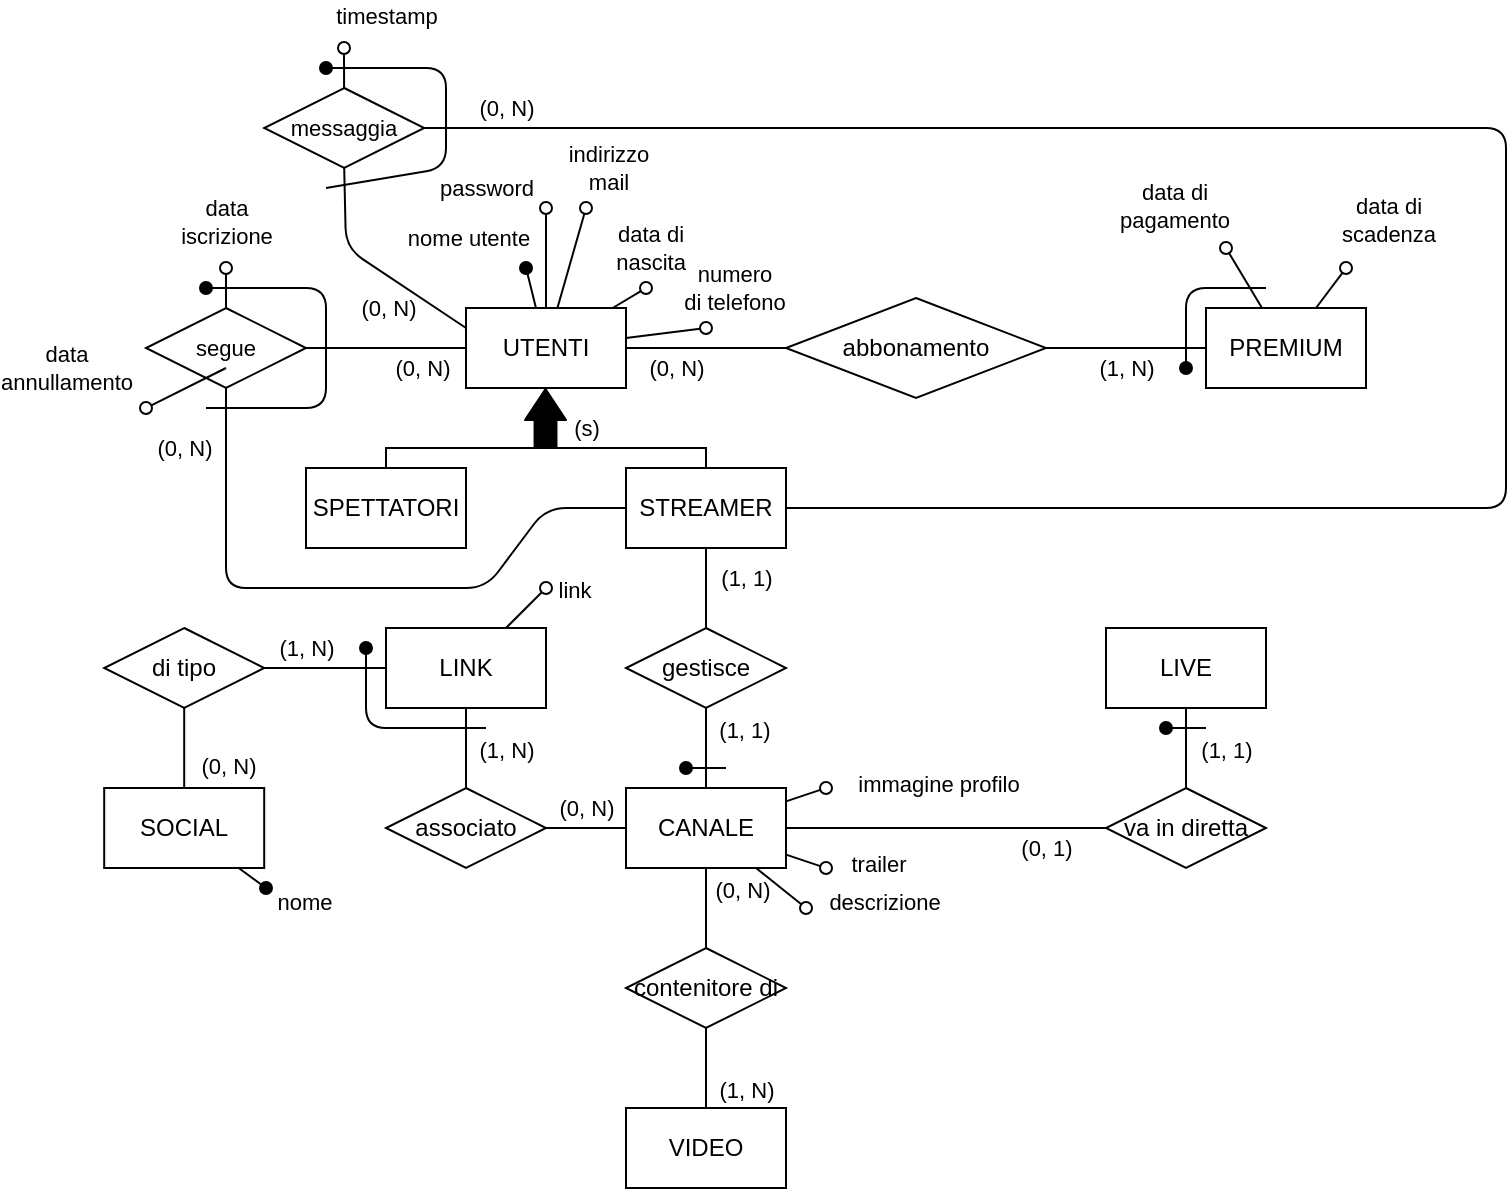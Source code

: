<mxfile>
    <diagram id="4_nfnfdhDg5d41BVBWpk" name="Page-1">
        <mxGraphModel dx="568" dy="1175" grid="1" gridSize="10" guides="1" tooltips="1" connect="1" arrows="1" fold="1" page="1" pageScale="1" pageWidth="1169" pageHeight="827" math="0" shadow="0">
            <root>
                <mxCell id="0"/>
                <mxCell id="1" parent="0"/>
                <mxCell id="103" style="edgeStyle=none;shape=connector;rounded=1;fillStyle=auto;html=1;exitX=0;exitY=0.25;exitDx=0;exitDy=0;entryX=0.5;entryY=1;entryDx=0;entryDy=0;labelBackgroundColor=default;strokeColor=default;strokeWidth=1;fontFamily=Helvetica;fontSize=11;fontColor=default;endArrow=none;endFill=0;startSize=6;endSize=6;fillColor=#000000;" edge="1" parent="1" source="2" target="95">
                    <mxGeometry relative="1" as="geometry">
                        <Array as="points">
                            <mxPoint x="260" y="90"/>
                        </Array>
                    </mxGeometry>
                </mxCell>
                <mxCell id="108" value="(0, N)" style="edgeLabel;html=1;align=center;verticalAlign=middle;resizable=0;points=[];fontSize=11;fontFamily=Helvetica;fontColor=default;" vertex="1" connectable="0" parent="103">
                    <mxGeometry x="-0.475" relative="1" as="geometry">
                        <mxPoint x="-15" y="6" as="offset"/>
                    </mxGeometry>
                </mxCell>
                <mxCell id="2" value="UTENTI" style="rounded=0;whiteSpace=wrap;html=1;" vertex="1" parent="1">
                    <mxGeometry x="320" y="120" width="80" height="40" as="geometry"/>
                </mxCell>
                <mxCell id="3" value="SPETTATORI" style="rounded=0;whiteSpace=wrap;html=1;" vertex="1" parent="1">
                    <mxGeometry x="240" y="200" width="80" height="40" as="geometry"/>
                </mxCell>
                <mxCell id="43" value="" style="edgeStyle=none;shape=connector;rounded=1;fillStyle=auto;html=1;labelBackgroundColor=default;strokeColor=default;strokeWidth=1;fontFamily=Helvetica;fontSize=11;fontColor=default;endArrow=none;startSize=6;endSize=6;fillColor=#000000;" edge="1" parent="1" source="4" target="39">
                    <mxGeometry relative="1" as="geometry"/>
                </mxCell>
                <mxCell id="44" value="(1, 1)" style="edgeLabel;html=1;align=center;verticalAlign=middle;resizable=0;points=[];fontSize=11;fontFamily=Helvetica;fontColor=default;" vertex="1" connectable="0" parent="43">
                    <mxGeometry x="-0.268" y="1" relative="1" as="geometry">
                        <mxPoint x="19" as="offset"/>
                    </mxGeometry>
                </mxCell>
                <mxCell id="4" value="STREAMER" style="rounded=0;whiteSpace=wrap;html=1;" vertex="1" parent="1">
                    <mxGeometry x="400" y="200" width="80" height="40" as="geometry"/>
                </mxCell>
                <mxCell id="9" value="" style="edgeStyle=elbowEdgeStyle;elbow=vertical;endArrow=none;html=1;curved=0;rounded=0;endSize=8;startSize=8;strokeWidth=1;endFill=0;entryX=0.5;entryY=1;entryDx=0;entryDy=0;exitX=0.5;exitY=0;exitDx=0;exitDy=0;" edge="1" parent="1" source="3" target="2">
                    <mxGeometry width="50" height="50" relative="1" as="geometry">
                        <mxPoint x="370" y="260" as="sourcePoint"/>
                        <mxPoint x="420" y="210" as="targetPoint"/>
                        <Array as="points">
                            <mxPoint x="320" y="190"/>
                        </Array>
                    </mxGeometry>
                </mxCell>
                <mxCell id="10" value="" style="edgeStyle=elbowEdgeStyle;elbow=vertical;endArrow=none;html=1;curved=0;rounded=0;endSize=8;startSize=8;strokeWidth=1;endFill=0;entryX=0.5;entryY=1;entryDx=0;entryDy=0;exitX=0.5;exitY=0;exitDx=0;exitDy=0;" edge="1" parent="1" source="4" target="2">
                    <mxGeometry width="50" height="50" relative="1" as="geometry">
                        <mxPoint x="290" y="210" as="sourcePoint"/>
                        <mxPoint x="370" y="170" as="targetPoint"/>
                        <Array as="points">
                            <mxPoint x="410" y="190"/>
                            <mxPoint x="330" y="200"/>
                        </Array>
                    </mxGeometry>
                </mxCell>
                <mxCell id="11" value="(s)" style="shape=flexArrow;endArrow=classic;html=1;strokeWidth=1;startSize=0;endSize=4.833;width=10.952;endWidth=8.594;fillColor=#000000;fillStyle=auto;" edge="1" parent="1">
                    <mxGeometry x="-0.333" y="-20" width="50" height="50" relative="1" as="geometry">
                        <mxPoint x="359.76" y="190" as="sourcePoint"/>
                        <mxPoint x="359.76" y="160" as="targetPoint"/>
                        <mxPoint as="offset"/>
                    </mxGeometry>
                </mxCell>
                <mxCell id="12" value="" style="endArrow=oval;html=1;fillStyle=auto;strokeWidth=1;startSize=6;endSize=6;fillColor=#000000;startArrow=none;startFill=0;endFill=1;" edge="1" parent="1" source="2">
                    <mxGeometry width="50" height="50" relative="1" as="geometry">
                        <mxPoint x="470" y="310" as="sourcePoint"/>
                        <mxPoint x="350" y="100" as="targetPoint"/>
                    </mxGeometry>
                </mxCell>
                <mxCell id="13" value="nome utente" style="edgeLabel;html=1;align=center;verticalAlign=middle;resizable=0;points=[];" vertex="1" connectable="0" parent="12">
                    <mxGeometry x="0.479" y="1" relative="1" as="geometry">
                        <mxPoint x="-30" y="-21" as="offset"/>
                    </mxGeometry>
                </mxCell>
                <mxCell id="14" value="" style="endArrow=oval;html=1;fillStyle=auto;strokeWidth=1;startSize=6;endSize=6;fillColor=#000000;startArrow=none;startFill=0;endFill=0;" edge="1" parent="1" source="2">
                    <mxGeometry width="50" height="50" relative="1" as="geometry">
                        <mxPoint x="330" y="136.667" as="sourcePoint"/>
                        <mxPoint x="360" y="70" as="targetPoint"/>
                    </mxGeometry>
                </mxCell>
                <mxCell id="15" value="password" style="edgeLabel;html=1;align=center;verticalAlign=middle;resizable=0;points=[];" vertex="1" connectable="0" parent="14">
                    <mxGeometry x="0.479" y="1" relative="1" as="geometry">
                        <mxPoint x="-29" y="-23" as="offset"/>
                    </mxGeometry>
                </mxCell>
                <mxCell id="17" value="" style="endArrow=oval;html=1;fillStyle=auto;strokeWidth=1;startSize=6;endSize=6;fillColor=#000000;startArrow=none;startFill=0;endFill=0;" edge="1" parent="1" source="2">
                    <mxGeometry width="50" height="50" relative="1" as="geometry">
                        <mxPoint x="345" y="130" as="sourcePoint"/>
                        <mxPoint x="380" y="70" as="targetPoint"/>
                    </mxGeometry>
                </mxCell>
                <mxCell id="18" value="indirizzo&lt;br&gt;mail" style="edgeLabel;html=1;align=center;verticalAlign=middle;resizable=0;points=[];" vertex="1" connectable="0" parent="17">
                    <mxGeometry x="0.479" y="1" relative="1" as="geometry">
                        <mxPoint x="15" y="-33" as="offset"/>
                    </mxGeometry>
                </mxCell>
                <mxCell id="19" value="" style="endArrow=oval;html=1;fillStyle=auto;strokeWidth=1;startSize=6;endSize=6;fillColor=#000000;startArrow=none;startFill=0;endFill=0;" edge="1" parent="1" source="2">
                    <mxGeometry width="50" height="50" relative="1" as="geometry">
                        <mxPoint x="355" y="140" as="sourcePoint"/>
                        <mxPoint x="440" y="130" as="targetPoint"/>
                    </mxGeometry>
                </mxCell>
                <mxCell id="20" value="numero &lt;br&gt;di telefono" style="edgeLabel;html=1;align=center;verticalAlign=middle;resizable=0;points=[];" vertex="1" connectable="0" parent="19">
                    <mxGeometry x="0.479" y="1" relative="1" as="geometry">
                        <mxPoint x="24" y="-21" as="offset"/>
                    </mxGeometry>
                </mxCell>
                <mxCell id="21" value="" style="endArrow=oval;html=1;fillStyle=auto;strokeWidth=1;startSize=6;endSize=6;fillColor=#000000;startArrow=none;startFill=0;endFill=0;" edge="1" parent="1" source="2">
                    <mxGeometry width="50" height="50" relative="1" as="geometry">
                        <mxPoint x="365" y="150" as="sourcePoint"/>
                        <mxPoint x="410" y="110" as="targetPoint"/>
                    </mxGeometry>
                </mxCell>
                <mxCell id="22" value="data di &lt;br&gt;nascita" style="edgeLabel;html=1;align=center;verticalAlign=middle;resizable=0;points=[];" vertex="1" connectable="0" parent="21">
                    <mxGeometry x="0.479" y="1" relative="1" as="geometry">
                        <mxPoint x="6" y="-22" as="offset"/>
                    </mxGeometry>
                </mxCell>
                <mxCell id="23" value="abbonamento" style="rhombus;whiteSpace=wrap;html=1;" vertex="1" parent="1">
                    <mxGeometry x="480" y="115" width="130" height="50" as="geometry"/>
                </mxCell>
                <mxCell id="25" value="" style="endArrow=none;html=1;fillStyle=auto;strokeWidth=1;startSize=6;endSize=6;fillColor=#000000;exitX=0;exitY=0.5;exitDx=0;exitDy=0;entryX=1;entryY=0.5;entryDx=0;entryDy=0;" edge="1" parent="1" source="23" target="2">
                    <mxGeometry width="50" height="50" relative="1" as="geometry">
                        <mxPoint x="500" y="140" as="sourcePoint"/>
                        <mxPoint x="550" y="90" as="targetPoint"/>
                    </mxGeometry>
                </mxCell>
                <mxCell id="26" value="(0, N)" style="edgeLabel;html=1;align=center;verticalAlign=middle;resizable=0;points=[];" vertex="1" connectable="0" parent="25">
                    <mxGeometry x="0.545" relative="1" as="geometry">
                        <mxPoint x="7" y="10" as="offset"/>
                    </mxGeometry>
                </mxCell>
                <mxCell id="29" value="" style="endArrow=none;html=1;fillStyle=auto;strokeWidth=1;startSize=6;endSize=6;fillColor=#000000;exitX=0;exitY=0.5;exitDx=0;exitDy=0;entryX=1;entryY=0.5;entryDx=0;entryDy=0;" edge="1" parent="1" source="31" target="23">
                    <mxGeometry width="50" height="50" relative="1" as="geometry">
                        <mxPoint x="490" y="150" as="sourcePoint"/>
                        <mxPoint x="410" y="150" as="targetPoint"/>
                    </mxGeometry>
                </mxCell>
                <mxCell id="30" value="(1, N)" style="edgeLabel;html=1;align=center;verticalAlign=middle;resizable=0;points=[];" vertex="1" connectable="0" parent="29">
                    <mxGeometry x="0.545" relative="1" as="geometry">
                        <mxPoint x="22" y="10" as="offset"/>
                    </mxGeometry>
                </mxCell>
                <mxCell id="31" value="PREMIUM" style="rounded=0;whiteSpace=wrap;html=1;" vertex="1" parent="1">
                    <mxGeometry x="690" y="120" width="80" height="40" as="geometry"/>
                </mxCell>
                <mxCell id="33" value="" style="endArrow=oval;html=1;fillStyle=auto;strokeWidth=1;startSize=6;endSize=6;fillColor=#000000;startArrow=none;startFill=0;endFill=0;" edge="1" parent="1" source="31">
                    <mxGeometry width="50" height="50" relative="1" as="geometry">
                        <mxPoint x="690" y="120" as="sourcePoint"/>
                        <mxPoint x="700" y="90" as="targetPoint"/>
                    </mxGeometry>
                </mxCell>
                <mxCell id="34" value="data di&lt;br&gt;pagamento" style="edgeLabel;html=1;align=center;verticalAlign=middle;resizable=0;points=[];" vertex="1" connectable="0" parent="33">
                    <mxGeometry x="0.479" y="1" relative="1" as="geometry">
                        <mxPoint x="-30" y="-29" as="offset"/>
                    </mxGeometry>
                </mxCell>
                <mxCell id="35" value="" style="endArrow=oval;html=1;fillStyle=auto;strokeWidth=1;startSize=6;endSize=6;fillColor=#000000;startArrow=none;startFill=0;endFill=1;jumpStyle=none;" edge="1" parent="1">
                    <mxGeometry width="50" height="50" relative="1" as="geometry">
                        <mxPoint x="720" y="110" as="sourcePoint"/>
                        <mxPoint x="680" y="150" as="targetPoint"/>
                        <Array as="points">
                            <mxPoint x="680" y="110"/>
                        </Array>
                    </mxGeometry>
                </mxCell>
                <mxCell id="37" value="" style="endArrow=oval;html=1;fillStyle=auto;strokeWidth=1;startSize=6;endSize=6;fillColor=#000000;startArrow=none;startFill=0;endFill=0;" edge="1" parent="1" source="31">
                    <mxGeometry width="50" height="50" relative="1" as="geometry">
                        <mxPoint x="728" y="130" as="sourcePoint"/>
                        <mxPoint x="760" y="100" as="targetPoint"/>
                    </mxGeometry>
                </mxCell>
                <mxCell id="38" value="data di&lt;br&gt;scadenza" style="edgeLabel;html=1;align=center;verticalAlign=middle;resizable=0;points=[];" vertex="1" connectable="0" parent="37">
                    <mxGeometry x="0.479" y="1" relative="1" as="geometry">
                        <mxPoint x="25" y="-29" as="offset"/>
                    </mxGeometry>
                </mxCell>
                <mxCell id="49" value="" style="edgeStyle=none;shape=connector;rounded=1;fillStyle=auto;html=1;labelBackgroundColor=default;strokeColor=default;strokeWidth=1;fontFamily=Helvetica;fontSize=11;fontColor=default;endArrow=none;startSize=6;endSize=6;fillColor=#000000;" edge="1" parent="1" source="39" target="47">
                    <mxGeometry relative="1" as="geometry"/>
                </mxCell>
                <mxCell id="50" value="(1, 1)" style="edgeLabel;html=1;align=center;verticalAlign=middle;resizable=0;points=[];fontSize=11;fontFamily=Helvetica;fontColor=default;" vertex="1" connectable="0" parent="49">
                    <mxGeometry x="-0.327" y="1" relative="1" as="geometry">
                        <mxPoint x="18" y="-3" as="offset"/>
                    </mxGeometry>
                </mxCell>
                <mxCell id="39" value="gestisce" style="rhombus;whiteSpace=wrap;html=1;" vertex="1" parent="1">
                    <mxGeometry x="400" y="280" width="80" height="40" as="geometry"/>
                </mxCell>
                <mxCell id="45" value="" style="edgeStyle=none;shape=connector;rounded=1;fillStyle=auto;html=1;labelBackgroundColor=default;strokeColor=default;strokeWidth=1;fontFamily=Helvetica;fontSize=11;fontColor=default;endArrow=none;startSize=6;endSize=6;fillColor=#000000;entryX=0.5;entryY=0;entryDx=0;entryDy=0;exitX=0.5;exitY=1;exitDx=0;exitDy=0;" edge="1" parent="1" source="47" target="48">
                    <mxGeometry relative="1" as="geometry">
                        <mxPoint x="441" y="400" as="sourcePoint"/>
                        <mxPoint x="441" y="440" as="targetPoint"/>
                    </mxGeometry>
                </mxCell>
                <mxCell id="51" value="(0, N)" style="edgeLabel;html=1;align=center;verticalAlign=middle;resizable=0;points=[];fontSize=11;fontFamily=Helvetica;fontColor=default;" vertex="1" connectable="0" parent="45">
                    <mxGeometry x="-0.303" relative="1" as="geometry">
                        <mxPoint x="18" y="-3" as="offset"/>
                    </mxGeometry>
                </mxCell>
                <mxCell id="47" value="CANALE" style="rounded=0;whiteSpace=wrap;html=1;" vertex="1" parent="1">
                    <mxGeometry x="400" y="360" width="80" height="40" as="geometry"/>
                </mxCell>
                <mxCell id="48" value="contenitore di" style="rhombus;whiteSpace=wrap;html=1;" vertex="1" parent="1">
                    <mxGeometry x="400" y="440" width="80" height="40" as="geometry"/>
                </mxCell>
                <mxCell id="52" value="" style="endArrow=oval;html=1;fillStyle=auto;strokeWidth=1;startSize=6;endSize=6;fillColor=#000000;startArrow=none;startFill=0;endFill=0;" edge="1" parent="1" source="47">
                    <mxGeometry width="50" height="50" relative="1" as="geometry">
                        <mxPoint x="490" y="386.427" as="sourcePoint"/>
                        <mxPoint x="500" y="360" as="targetPoint"/>
                    </mxGeometry>
                </mxCell>
                <mxCell id="53" value="immagine profilo" style="edgeLabel;html=1;align=center;verticalAlign=middle;resizable=0;points=[];" vertex="1" connectable="0" parent="52">
                    <mxGeometry x="0.479" y="1" relative="1" as="geometry">
                        <mxPoint x="61" y="-3" as="offset"/>
                    </mxGeometry>
                </mxCell>
                <mxCell id="54" value="" style="endArrow=oval;html=1;fillStyle=auto;strokeWidth=1;startSize=6;endSize=6;fillColor=#000000;startArrow=none;startFill=0;endFill=1;" edge="1" parent="1">
                    <mxGeometry width="50" height="50" relative="1" as="geometry">
                        <mxPoint x="450" y="350" as="sourcePoint"/>
                        <mxPoint x="430" y="350" as="targetPoint"/>
                    </mxGeometry>
                </mxCell>
                <mxCell id="56" value="" style="endArrow=oval;html=1;fillStyle=auto;strokeWidth=1;startSize=6;endSize=6;fillColor=#000000;startArrow=none;startFill=0;endFill=0;" edge="1" parent="1" source="47">
                    <mxGeometry width="50" height="50" relative="1" as="geometry">
                        <mxPoint x="490" y="370" as="sourcePoint"/>
                        <mxPoint x="500" y="400" as="targetPoint"/>
                    </mxGeometry>
                </mxCell>
                <mxCell id="57" value="trailer" style="edgeLabel;html=1;align=center;verticalAlign=middle;resizable=0;points=[];" vertex="1" connectable="0" parent="56">
                    <mxGeometry x="0.479" y="1" relative="1" as="geometry">
                        <mxPoint x="31" as="offset"/>
                    </mxGeometry>
                </mxCell>
                <mxCell id="58" value="" style="endArrow=oval;html=1;fillStyle=auto;strokeWidth=1;startSize=6;endSize=6;fillColor=#000000;startArrow=none;startFill=0;endFill=0;" edge="1" parent="1" source="47">
                    <mxGeometry width="50" height="50" relative="1" as="geometry">
                        <mxPoint x="500" y="380" as="sourcePoint"/>
                        <mxPoint x="490" y="420" as="targetPoint"/>
                    </mxGeometry>
                </mxCell>
                <mxCell id="59" value="descrizione" style="edgeLabel;html=1;align=center;verticalAlign=middle;resizable=0;points=[];" vertex="1" connectable="0" parent="58">
                    <mxGeometry x="0.479" y="1" relative="1" as="geometry">
                        <mxPoint x="45" y="3" as="offset"/>
                    </mxGeometry>
                </mxCell>
                <mxCell id="61" value="" style="edgeStyle=none;shape=connector;rounded=1;fillStyle=auto;html=1;labelBackgroundColor=default;strokeColor=default;strokeWidth=1;fontFamily=Helvetica;fontSize=11;fontColor=default;endArrow=none;endFill=0;startSize=6;endSize=6;fillColor=#000000;" edge="1" parent="1" source="60" target="47">
                    <mxGeometry relative="1" as="geometry"/>
                </mxCell>
                <mxCell id="62" value="(0, N)" style="edgeLabel;html=1;align=center;verticalAlign=middle;resizable=0;points=[];fontSize=11;fontFamily=Helvetica;fontColor=default;" vertex="1" connectable="0" parent="61">
                    <mxGeometry x="-0.3" y="1" relative="1" as="geometry">
                        <mxPoint x="6" y="-9" as="offset"/>
                    </mxGeometry>
                </mxCell>
                <mxCell id="64" value="" style="edgeStyle=none;shape=connector;rounded=1;fillStyle=auto;html=1;labelBackgroundColor=default;strokeColor=default;strokeWidth=1;fontFamily=Helvetica;fontSize=11;fontColor=default;endArrow=none;endFill=0;startSize=6;endSize=6;fillColor=#000000;" edge="1" parent="1" source="60" target="63">
                    <mxGeometry relative="1" as="geometry"/>
                </mxCell>
                <mxCell id="65" value="(1, N)" style="edgeLabel;html=1;align=center;verticalAlign=middle;resizable=0;points=[];fontSize=11;fontFamily=Helvetica;fontColor=default;" vertex="1" connectable="0" parent="64">
                    <mxGeometry x="0.426" y="1" relative="1" as="geometry">
                        <mxPoint x="21" y="9" as="offset"/>
                    </mxGeometry>
                </mxCell>
                <mxCell id="60" value="associato" style="rhombus;whiteSpace=wrap;html=1;" vertex="1" parent="1">
                    <mxGeometry x="280" y="360" width="80" height="40" as="geometry"/>
                </mxCell>
                <mxCell id="63" value="LINK" style="rounded=0;whiteSpace=wrap;html=1;" vertex="1" parent="1">
                    <mxGeometry x="280" y="280" width="80" height="40" as="geometry"/>
                </mxCell>
                <mxCell id="66" value="" style="endArrow=oval;html=1;fillStyle=auto;strokeWidth=1;startSize=6;endSize=6;fillColor=#000000;startArrow=none;startFill=0;endFill=0;" edge="1" parent="1" source="63">
                    <mxGeometry width="50" height="50" relative="1" as="geometry">
                        <mxPoint x="340" y="300" as="sourcePoint"/>
                        <mxPoint x="360" y="260" as="targetPoint"/>
                    </mxGeometry>
                </mxCell>
                <mxCell id="67" value="link" style="edgeLabel;html=1;align=center;verticalAlign=middle;resizable=0;points=[];" vertex="1" connectable="0" parent="66">
                    <mxGeometry x="0.479" y="1" relative="1" as="geometry">
                        <mxPoint x="20" y="-4" as="offset"/>
                    </mxGeometry>
                </mxCell>
                <mxCell id="70" value="" style="edgeStyle=none;shape=connector;rounded=1;fillStyle=auto;html=1;labelBackgroundColor=default;strokeColor=default;strokeWidth=1;fontFamily=Helvetica;fontSize=11;fontColor=default;endArrow=none;endFill=0;startSize=6;endSize=6;fillColor=#000000;" edge="1" parent="1" source="72" target="73">
                    <mxGeometry relative="1" as="geometry"/>
                </mxCell>
                <mxCell id="71" value="(0, N)" style="edgeLabel;html=1;align=center;verticalAlign=middle;resizable=0;points=[];fontSize=11;fontFamily=Helvetica;fontColor=default;" vertex="1" connectable="0" parent="70">
                    <mxGeometry x="0.426" y="1" relative="1" as="geometry">
                        <mxPoint x="21" as="offset"/>
                    </mxGeometry>
                </mxCell>
                <mxCell id="76" value="" style="edgeStyle=none;shape=connector;rounded=1;fillStyle=auto;html=1;labelBackgroundColor=default;strokeColor=default;strokeWidth=1;fontFamily=Helvetica;fontSize=11;fontColor=default;endArrow=none;endFill=0;startSize=6;endSize=6;fillColor=#000000;" edge="1" parent="1" source="72" target="63">
                    <mxGeometry relative="1" as="geometry"/>
                </mxCell>
                <mxCell id="77" value="(1, N)" style="edgeLabel;html=1;align=center;verticalAlign=middle;resizable=0;points=[];fontSize=11;fontFamily=Helvetica;fontColor=default;" vertex="1" connectable="0" parent="76">
                    <mxGeometry x="-0.252" y="2" relative="1" as="geometry">
                        <mxPoint x="-2" y="-8" as="offset"/>
                    </mxGeometry>
                </mxCell>
                <mxCell id="72" value="di tipo" style="rhombus;whiteSpace=wrap;html=1;" vertex="1" parent="1">
                    <mxGeometry x="139.1" y="280" width="80" height="40" as="geometry"/>
                </mxCell>
                <mxCell id="73" value="SOCIAL" style="rounded=0;whiteSpace=wrap;html=1;" vertex="1" parent="1">
                    <mxGeometry x="139.1" y="360" width="80" height="40" as="geometry"/>
                </mxCell>
                <mxCell id="74" value="" style="endArrow=oval;html=1;fillStyle=auto;strokeWidth=1;startSize=6;endSize=6;fillColor=#000000;startArrow=none;startFill=0;endFill=1;" edge="1" parent="1" source="73">
                    <mxGeometry width="50" height="50" relative="1" as="geometry">
                        <mxPoint x="179.1" y="370" as="sourcePoint"/>
                        <mxPoint x="220" y="410" as="targetPoint"/>
                    </mxGeometry>
                </mxCell>
                <mxCell id="79" value="nome" style="edgeLabel;html=1;align=center;verticalAlign=middle;resizable=0;points=[];fontSize=11;fontFamily=Helvetica;fontColor=default;" vertex="1" connectable="0" parent="74">
                    <mxGeometry x="0.621" y="-1" relative="1" as="geometry">
                        <mxPoint x="22" y="8" as="offset"/>
                    </mxGeometry>
                </mxCell>
                <mxCell id="78" value="" style="endArrow=oval;html=1;fillStyle=auto;strokeWidth=1;startSize=6;endSize=6;fillColor=#000000;startArrow=none;startFill=0;endFill=1;jumpStyle=none;" edge="1" parent="1">
                    <mxGeometry width="50" height="50" relative="1" as="geometry">
                        <mxPoint x="330" y="330" as="sourcePoint"/>
                        <mxPoint x="270" y="290" as="targetPoint"/>
                        <Array as="points">
                            <mxPoint x="270" y="330"/>
                        </Array>
                    </mxGeometry>
                </mxCell>
                <mxCell id="80" value="" style="edgeStyle=none;shape=connector;rounded=1;fillStyle=auto;html=1;labelBackgroundColor=default;strokeColor=default;strokeWidth=1;fontFamily=Helvetica;fontSize=11;fontColor=default;endArrow=none;endFill=0;startSize=6;endSize=6;fillColor=#000000;" edge="1" parent="1" source="84" target="47">
                    <mxGeometry relative="1" as="geometry">
                        <mxPoint x="760" y="490" as="targetPoint"/>
                    </mxGeometry>
                </mxCell>
                <mxCell id="81" value="(0, 1)" style="edgeLabel;html=1;align=center;verticalAlign=middle;resizable=0;points=[];fontSize=11;fontFamily=Helvetica;fontColor=default;" vertex="1" connectable="0" parent="80">
                    <mxGeometry x="-0.3" y="1" relative="1" as="geometry">
                        <mxPoint x="26" y="9" as="offset"/>
                    </mxGeometry>
                </mxCell>
                <mxCell id="82" value="" style="edgeStyle=none;shape=connector;rounded=1;fillStyle=auto;html=1;labelBackgroundColor=default;strokeColor=default;strokeWidth=1;fontFamily=Helvetica;fontSize=11;fontColor=default;endArrow=none;endFill=0;startSize=6;endSize=6;fillColor=#000000;" edge="1" parent="1" source="84" target="85">
                    <mxGeometry relative="1" as="geometry"/>
                </mxCell>
                <mxCell id="83" value="(1, 1)" style="edgeLabel;html=1;align=center;verticalAlign=middle;resizable=0;points=[];fontSize=11;fontFamily=Helvetica;fontColor=default;" vertex="1" connectable="0" parent="82">
                    <mxGeometry x="0.426" y="1" relative="1" as="geometry">
                        <mxPoint x="21" y="9" as="offset"/>
                    </mxGeometry>
                </mxCell>
                <mxCell id="84" value="va in diretta" style="rhombus;whiteSpace=wrap;html=1;" vertex="1" parent="1">
                    <mxGeometry x="640" y="360" width="80" height="40" as="geometry"/>
                </mxCell>
                <mxCell id="85" value="LIVE" style="rounded=0;whiteSpace=wrap;html=1;" vertex="1" parent="1">
                    <mxGeometry x="640" y="280" width="80" height="40" as="geometry"/>
                </mxCell>
                <mxCell id="86" value="" style="endArrow=oval;html=1;fillStyle=auto;strokeWidth=1;startSize=6;endSize=6;fillColor=#000000;startArrow=none;startFill=0;endFill=1;jumpStyle=none;" edge="1" parent="1">
                    <mxGeometry width="50" height="50" relative="1" as="geometry">
                        <mxPoint x="690" y="330" as="sourcePoint"/>
                        <mxPoint x="670" y="330" as="targetPoint"/>
                        <Array as="points"/>
                    </mxGeometry>
                </mxCell>
                <mxCell id="88" value="" style="edgeStyle=none;shape=connector;rounded=1;fillStyle=auto;html=1;labelBackgroundColor=default;strokeColor=default;strokeWidth=1;fontFamily=Helvetica;fontSize=11;fontColor=default;endArrow=none;endFill=0;startSize=6;endSize=6;fillColor=#000000;" edge="1" parent="1" source="87" target="48">
                    <mxGeometry relative="1" as="geometry"/>
                </mxCell>
                <mxCell id="89" value="(1, N)" style="edgeLabel;html=1;align=center;verticalAlign=middle;resizable=0;points=[];fontSize=11;fontFamily=Helvetica;fontColor=default;" vertex="1" connectable="0" parent="88">
                    <mxGeometry x="0.534" y="1" relative="1" as="geometry">
                        <mxPoint x="21" y="21" as="offset"/>
                    </mxGeometry>
                </mxCell>
                <mxCell id="87" value="VIDEO" style="rounded=0;whiteSpace=wrap;html=1;" vertex="1" parent="1">
                    <mxGeometry x="400" y="520" width="80" height="40" as="geometry"/>
                </mxCell>
                <mxCell id="91" style="edgeStyle=none;shape=connector;rounded=1;fillStyle=auto;html=1;entryX=0;entryY=0.5;entryDx=0;entryDy=0;labelBackgroundColor=default;strokeColor=default;strokeWidth=1;fontFamily=Helvetica;fontSize=11;fontColor=default;endArrow=none;endFill=0;startSize=6;endSize=6;fillColor=#000000;" edge="1" parent="1" source="90" target="2">
                    <mxGeometry relative="1" as="geometry"/>
                </mxCell>
                <mxCell id="92" value="(0, N)" style="edgeLabel;html=1;align=center;verticalAlign=middle;resizable=0;points=[];fontSize=11;fontFamily=Helvetica;fontColor=default;" vertex="1" connectable="0" parent="91">
                    <mxGeometry x="0.453" relative="1" as="geometry">
                        <mxPoint y="10" as="offset"/>
                    </mxGeometry>
                </mxCell>
                <mxCell id="93" style="edgeStyle=none;shape=connector;rounded=1;fillStyle=auto;html=1;exitX=0.5;exitY=1;exitDx=0;exitDy=0;entryX=0;entryY=0.5;entryDx=0;entryDy=0;labelBackgroundColor=default;strokeColor=default;strokeWidth=1;fontFamily=Helvetica;fontSize=11;fontColor=default;endArrow=none;endFill=0;startSize=6;endSize=6;fillColor=#000000;" edge="1" parent="1" source="90" target="4">
                    <mxGeometry relative="1" as="geometry">
                        <Array as="points">
                            <mxPoint x="200" y="260"/>
                            <mxPoint x="330" y="260"/>
                            <mxPoint x="360" y="220"/>
                        </Array>
                    </mxGeometry>
                </mxCell>
                <mxCell id="94" value="(0, N)" style="edgeLabel;html=1;align=center;verticalAlign=middle;resizable=0;points=[];fontSize=11;fontFamily=Helvetica;fontColor=default;" vertex="1" connectable="0" parent="93">
                    <mxGeometry x="-0.899" y="-1" relative="1" as="geometry">
                        <mxPoint x="-20" y="14" as="offset"/>
                    </mxGeometry>
                </mxCell>
                <mxCell id="90" value="segue" style="rhombus;whiteSpace=wrap;html=1;fontFamily=Helvetica;fontSize=11;fontColor=default;" vertex="1" parent="1">
                    <mxGeometry x="160" y="120" width="80" height="40" as="geometry"/>
                </mxCell>
                <mxCell id="104" style="edgeStyle=none;shape=connector;rounded=1;fillStyle=auto;html=1;labelBackgroundColor=default;strokeColor=default;strokeWidth=1;fontFamily=Helvetica;fontSize=11;fontColor=default;endArrow=none;endFill=0;startSize=6;endSize=6;fillColor=#000000;startArrow=oval;startFill=0;" edge="1" parent="1" target="95">
                    <mxGeometry relative="1" as="geometry">
                        <mxPoint x="239.222" y="60" as="targetPoint"/>
                        <mxPoint x="259" y="-10" as="sourcePoint"/>
                    </mxGeometry>
                </mxCell>
                <mxCell id="105" value="timestamp" style="edgeLabel;html=1;align=center;verticalAlign=middle;resizable=0;points=[];fontSize=11;fontFamily=Helvetica;fontColor=default;" vertex="1" connectable="0" parent="104">
                    <mxGeometry x="-0.257" y="1" relative="1" as="geometry">
                        <mxPoint x="20" y="-24" as="offset"/>
                    </mxGeometry>
                </mxCell>
                <mxCell id="106" style="edgeStyle=none;shape=connector;rounded=1;fillStyle=auto;html=1;labelBackgroundColor=default;strokeColor=default;strokeWidth=1;fontFamily=Helvetica;fontSize=11;fontColor=default;startArrow=none;startFill=0;endArrow=none;endFill=0;startSize=6;endSize=6;fillColor=#000000;exitX=1;exitY=0.5;exitDx=0;exitDy=0;jumpStyle=arc;" edge="1" parent="1" source="95" target="4">
                    <mxGeometry relative="1" as="geometry">
                        <Array as="points">
                            <mxPoint x="840" y="30"/>
                            <mxPoint x="840" y="220"/>
                        </Array>
                    </mxGeometry>
                </mxCell>
                <mxCell id="109" value="(0, N)" style="edgeLabel;html=1;align=center;verticalAlign=middle;resizable=0;points=[];fontSize=11;fontFamily=Helvetica;fontColor=default;" vertex="1" connectable="0" parent="106">
                    <mxGeometry x="-0.921" relative="1" as="geometry">
                        <mxPoint x="-2" y="-10" as="offset"/>
                    </mxGeometry>
                </mxCell>
                <mxCell id="95" value="messaggia" style="rhombus;whiteSpace=wrap;html=1;fontFamily=Helvetica;fontSize=11;fontColor=default;" vertex="1" parent="1">
                    <mxGeometry x="219.1" y="10" width="80" height="40" as="geometry"/>
                </mxCell>
                <mxCell id="96" value="" style="endArrow=oval;html=1;fillStyle=auto;strokeWidth=1;startSize=6;endSize=6;fillColor=#000000;startArrow=none;startFill=0;endFill=0;" edge="1" parent="1" source="90">
                    <mxGeometry width="50" height="50" relative="1" as="geometry">
                        <mxPoint x="345" y="130" as="sourcePoint"/>
                        <mxPoint x="200" y="100" as="targetPoint"/>
                    </mxGeometry>
                </mxCell>
                <mxCell id="97" value="data&lt;br&gt;iscrizione" style="edgeLabel;html=1;align=center;verticalAlign=middle;resizable=0;points=[];" vertex="1" connectable="0" parent="96">
                    <mxGeometry x="0.479" y="1" relative="1" as="geometry">
                        <mxPoint x="1" y="-28" as="offset"/>
                    </mxGeometry>
                </mxCell>
                <mxCell id="98" value="" style="endArrow=oval;html=1;fillStyle=auto;strokeWidth=1;startSize=6;endSize=6;fillColor=#000000;startArrow=none;startFill=0;endFill=1;jumpStyle=none;" edge="1" parent="1">
                    <mxGeometry width="50" height="50" relative="1" as="geometry">
                        <mxPoint x="190" y="170" as="sourcePoint"/>
                        <mxPoint x="190" y="110" as="targetPoint"/>
                        <Array as="points">
                            <mxPoint x="250" y="170"/>
                            <mxPoint x="250" y="110"/>
                        </Array>
                    </mxGeometry>
                </mxCell>
                <mxCell id="101" value="" style="endArrow=oval;html=1;fillStyle=auto;strokeWidth=1;startSize=6;endSize=6;fillColor=#000000;startArrow=none;startFill=0;endFill=0;exitX=0.5;exitY=0.75;exitDx=0;exitDy=0;exitPerimeter=0;" edge="1" parent="1" source="90">
                    <mxGeometry width="50" height="50" relative="1" as="geometry">
                        <mxPoint x="210" y="130" as="sourcePoint"/>
                        <mxPoint x="160" y="170" as="targetPoint"/>
                    </mxGeometry>
                </mxCell>
                <mxCell id="102" value="data&lt;br&gt;annullamento" style="edgeLabel;html=1;align=center;verticalAlign=middle;resizable=0;points=[];" vertex="1" connectable="0" parent="101">
                    <mxGeometry x="0.479" y="1" relative="1" as="geometry">
                        <mxPoint x="-51" y="-16" as="offset"/>
                    </mxGeometry>
                </mxCell>
                <mxCell id="110" value="" style="endArrow=oval;html=1;fillStyle=auto;strokeWidth=1;startSize=6;endSize=6;fillColor=#000000;startArrow=none;startFill=0;endFill=1;jumpStyle=none;" edge="1" parent="1">
                    <mxGeometry width="50" height="50" relative="1" as="geometry">
                        <mxPoint x="250" y="60" as="sourcePoint"/>
                        <mxPoint x="250" as="targetPoint"/>
                        <Array as="points">
                            <mxPoint x="310" y="50"/>
                            <mxPoint x="310"/>
                        </Array>
                    </mxGeometry>
                </mxCell>
            </root>
        </mxGraphModel>
    </diagram>
</mxfile>
